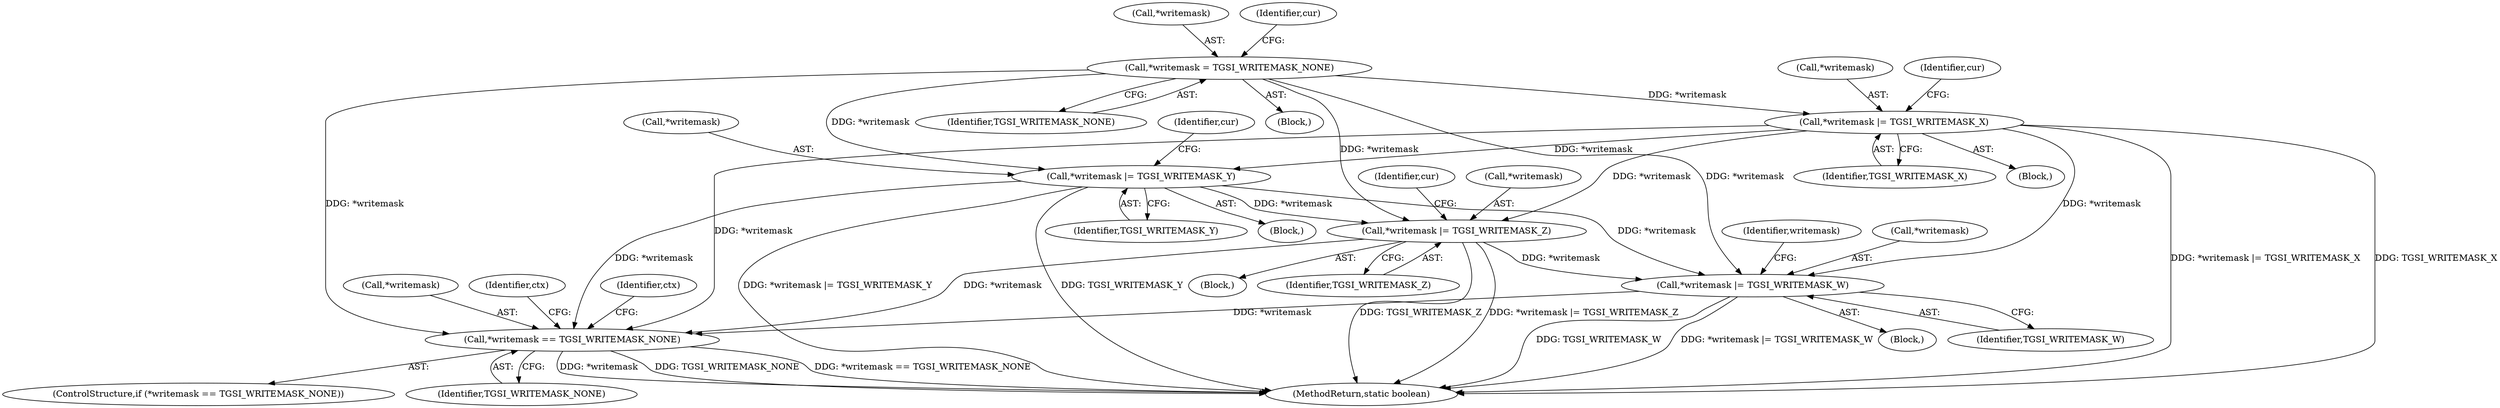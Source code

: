 digraph "0_virglrenderer_e534b51ca3c3cd25f3990589932a9ed711c59b27@API" {
"1000643" [label="(Call,*writemask = TGSI_WRITEMASK_NONE)"];
"1000659" [label="(Call,*writemask |= TGSI_WRITEMASK_X)"];
"1000672" [label="(Call,*writemask |= TGSI_WRITEMASK_Y)"];
"1000685" [label="(Call,*writemask |= TGSI_WRITEMASK_Z)"];
"1000698" [label="(Call,*writemask |= TGSI_WRITEMASK_W)"];
"1000703" [label="(Call,*writemask == TGSI_WRITEMASK_NONE)"];
"1000682" [label="(Block,)"];
"1000675" [label="(Identifier,TGSI_WRITEMASK_Y)"];
"1000680" [label="(Identifier,cur)"];
"1000704" [label="(Call,*writemask)"];
"1000660" [label="(Call,*writemask)"];
"1000685" [label="(Call,*writemask |= TGSI_WRITEMASK_Z)"];
"1000688" [label="(Identifier,TGSI_WRITEMASK_Z)"];
"1000705" [label="(Identifier,writemask)"];
"1000669" [label="(Block,)"];
"1000698" [label="(Call,*writemask |= TGSI_WRITEMASK_W)"];
"1000693" [label="(Identifier,cur)"];
"1000699" [label="(Call,*writemask)"];
"1000701" [label="(Identifier,TGSI_WRITEMASK_W)"];
"1000702" [label="(ControlStructure,if (*writemask == TGSI_WRITEMASK_NONE))"];
"1000646" [label="(Identifier,TGSI_WRITEMASK_NONE)"];
"1000695" [label="(Block,)"];
"1000706" [label="(Identifier,TGSI_WRITEMASK_NONE)"];
"1000662" [label="(Identifier,TGSI_WRITEMASK_X)"];
"1000709" [label="(Identifier,ctx)"];
"1004167" [label="(MethodReturn,static boolean)"];
"1000703" [label="(Call,*writemask == TGSI_WRITEMASK_NONE)"];
"1000659" [label="(Call,*writemask |= TGSI_WRITEMASK_X)"];
"1000715" [label="(Identifier,ctx)"];
"1000656" [label="(Block,)"];
"1000640" [label="(Block,)"];
"1000673" [label="(Call,*writemask)"];
"1000667" [label="(Identifier,cur)"];
"1000672" [label="(Call,*writemask |= TGSI_WRITEMASK_Y)"];
"1000644" [label="(Call,*writemask)"];
"1000643" [label="(Call,*writemask = TGSI_WRITEMASK_NONE)"];
"1000649" [label="(Identifier,cur)"];
"1000686" [label="(Call,*writemask)"];
"1000643" -> "1000640"  [label="AST: "];
"1000643" -> "1000646"  [label="CFG: "];
"1000644" -> "1000643"  [label="AST: "];
"1000646" -> "1000643"  [label="AST: "];
"1000649" -> "1000643"  [label="CFG: "];
"1000643" -> "1000659"  [label="DDG: *writemask"];
"1000643" -> "1000672"  [label="DDG: *writemask"];
"1000643" -> "1000685"  [label="DDG: *writemask"];
"1000643" -> "1000698"  [label="DDG: *writemask"];
"1000643" -> "1000703"  [label="DDG: *writemask"];
"1000659" -> "1000656"  [label="AST: "];
"1000659" -> "1000662"  [label="CFG: "];
"1000660" -> "1000659"  [label="AST: "];
"1000662" -> "1000659"  [label="AST: "];
"1000667" -> "1000659"  [label="CFG: "];
"1000659" -> "1004167"  [label="DDG: TGSI_WRITEMASK_X"];
"1000659" -> "1004167"  [label="DDG: *writemask |= TGSI_WRITEMASK_X"];
"1000659" -> "1000672"  [label="DDG: *writemask"];
"1000659" -> "1000685"  [label="DDG: *writemask"];
"1000659" -> "1000698"  [label="DDG: *writemask"];
"1000659" -> "1000703"  [label="DDG: *writemask"];
"1000672" -> "1000669"  [label="AST: "];
"1000672" -> "1000675"  [label="CFG: "];
"1000673" -> "1000672"  [label="AST: "];
"1000675" -> "1000672"  [label="AST: "];
"1000680" -> "1000672"  [label="CFG: "];
"1000672" -> "1004167"  [label="DDG: *writemask |= TGSI_WRITEMASK_Y"];
"1000672" -> "1004167"  [label="DDG: TGSI_WRITEMASK_Y"];
"1000672" -> "1000685"  [label="DDG: *writemask"];
"1000672" -> "1000698"  [label="DDG: *writemask"];
"1000672" -> "1000703"  [label="DDG: *writemask"];
"1000685" -> "1000682"  [label="AST: "];
"1000685" -> "1000688"  [label="CFG: "];
"1000686" -> "1000685"  [label="AST: "];
"1000688" -> "1000685"  [label="AST: "];
"1000693" -> "1000685"  [label="CFG: "];
"1000685" -> "1004167"  [label="DDG: *writemask |= TGSI_WRITEMASK_Z"];
"1000685" -> "1004167"  [label="DDG: TGSI_WRITEMASK_Z"];
"1000685" -> "1000698"  [label="DDG: *writemask"];
"1000685" -> "1000703"  [label="DDG: *writemask"];
"1000698" -> "1000695"  [label="AST: "];
"1000698" -> "1000701"  [label="CFG: "];
"1000699" -> "1000698"  [label="AST: "];
"1000701" -> "1000698"  [label="AST: "];
"1000705" -> "1000698"  [label="CFG: "];
"1000698" -> "1004167"  [label="DDG: TGSI_WRITEMASK_W"];
"1000698" -> "1004167"  [label="DDG: *writemask |= TGSI_WRITEMASK_W"];
"1000698" -> "1000703"  [label="DDG: *writemask"];
"1000703" -> "1000702"  [label="AST: "];
"1000703" -> "1000706"  [label="CFG: "];
"1000704" -> "1000703"  [label="AST: "];
"1000706" -> "1000703"  [label="AST: "];
"1000709" -> "1000703"  [label="CFG: "];
"1000715" -> "1000703"  [label="CFG: "];
"1000703" -> "1004167"  [label="DDG: TGSI_WRITEMASK_NONE"];
"1000703" -> "1004167"  [label="DDG: *writemask == TGSI_WRITEMASK_NONE"];
"1000703" -> "1004167"  [label="DDG: *writemask"];
}
